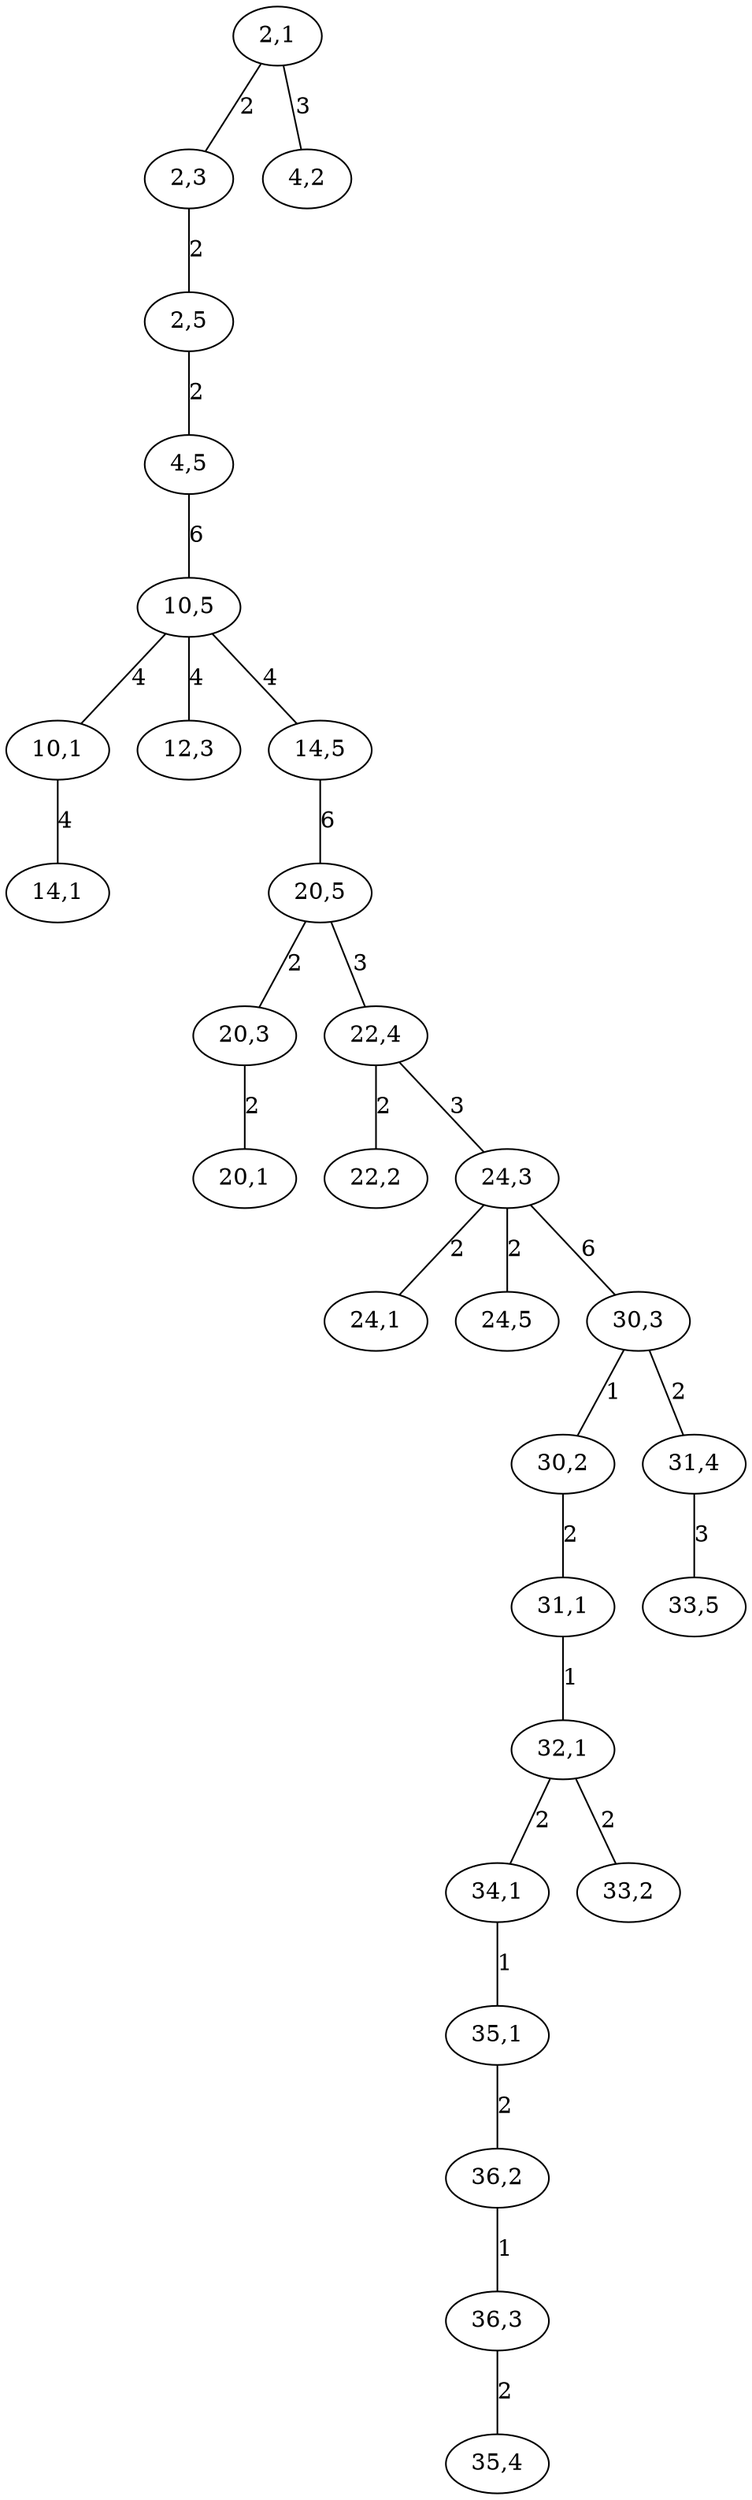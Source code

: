 // https://dreampuf.github.io/GraphvizOnline
graph G {
  "2,1" -- "2,3" [label="2"];
  "2,3" -- "2,5" [label="2"];
  "2,5" -- "4,5" [label="2"];
  "2,1" -- "4,2" [label="3"];
  "4,5" -- "10,5" [label="6"];
  "10,5" -- "10,1" [label="4"];
  "10,5" -- "12,3" [label="4"];
  "10,5" -- "14,5" [label="4"];
  "10,1" -- "14,1" [label="4"];
  "14,5" -- "20,5" [label="6"];
  "20,5" -- "20,3" [label="2"];
  "20,3" -- "20,1" [label="2"];
  "20,5" -- "22,4" [label="3"];
  "22,4" -- "22,2" [label="2"];
  "22,4" -- "24,3" [label="3"];
  "24,3" -- "24,1" [label="2"];
  "24,3" -- "24,5" [label="2"];
  "24,3" -- "30,3" [label="6"];
  "30,3" -- "30,2" [label="1"];
  "30,3" -- "31,4" [label="2"];
  "30,2" -- "31,1" [label="2"];
  "31,1" -- "32,1" [label="1"];
  "32,1" -- "34,1" [label="2"];
  "34,1" -- "35,1" [label="1"];
  "32,1" -- "33,2" [label="2"];
  "35,1" -- "36,2" [label="2"];
  "36,2" -- "36,3" [label="1"];
  "36,3" -- "35,4" [label="2"];
  "31,4" -- "33,5" [label="3"];
}
